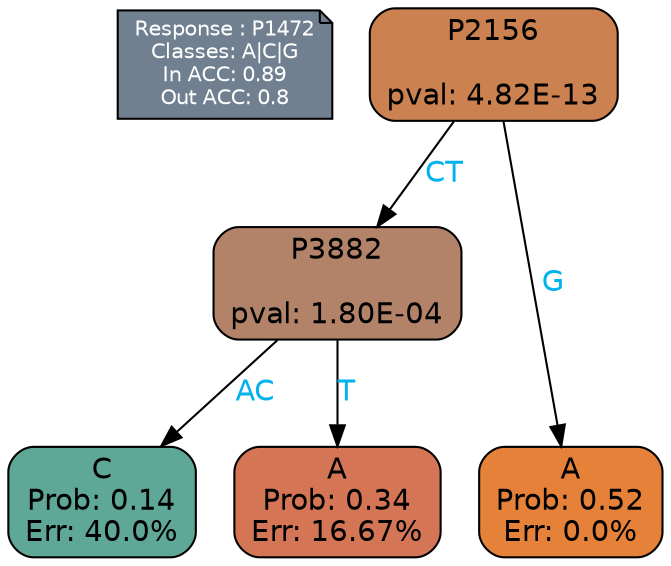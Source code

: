 digraph Tree {
node [shape=box, style="filled, rounded", color="black", fontname=helvetica] ;
graph [ranksep=equally, splines=polylines, bgcolor=transparent, dpi=600] ;
edge [fontname=helvetica] ;
LEGEND [label="Response : P1472
Classes: A|C|G
In ACC: 0.89
Out ACC: 0.8
",shape=note,align=left,style=filled,fillcolor="slategray",fontcolor="white",fontsize=10];1 [label="P2156

pval: 4.82E-13", fillcolor="#cc8250"] ;
2 [label="P3882

pval: 1.80E-04", fillcolor="#b28369"] ;
3 [label="C
Prob: 0.14
Err: 40.0%", fillcolor="#5fa797"] ;
4 [label="A
Prob: 0.34
Err: 16.67%", fillcolor="#d47555"] ;
5 [label="A
Prob: 0.52
Err: 0.0%", fillcolor="#e58139"] ;
1 -> 2 [label="CT",fontcolor=deepskyblue2] ;
1 -> 5 [label="G",fontcolor=deepskyblue2] ;
2 -> 3 [label="AC",fontcolor=deepskyblue2] ;
2 -> 4 [label="T",fontcolor=deepskyblue2] ;
{rank = same; 3;4;5;}{rank = same; LEGEND;1;}}